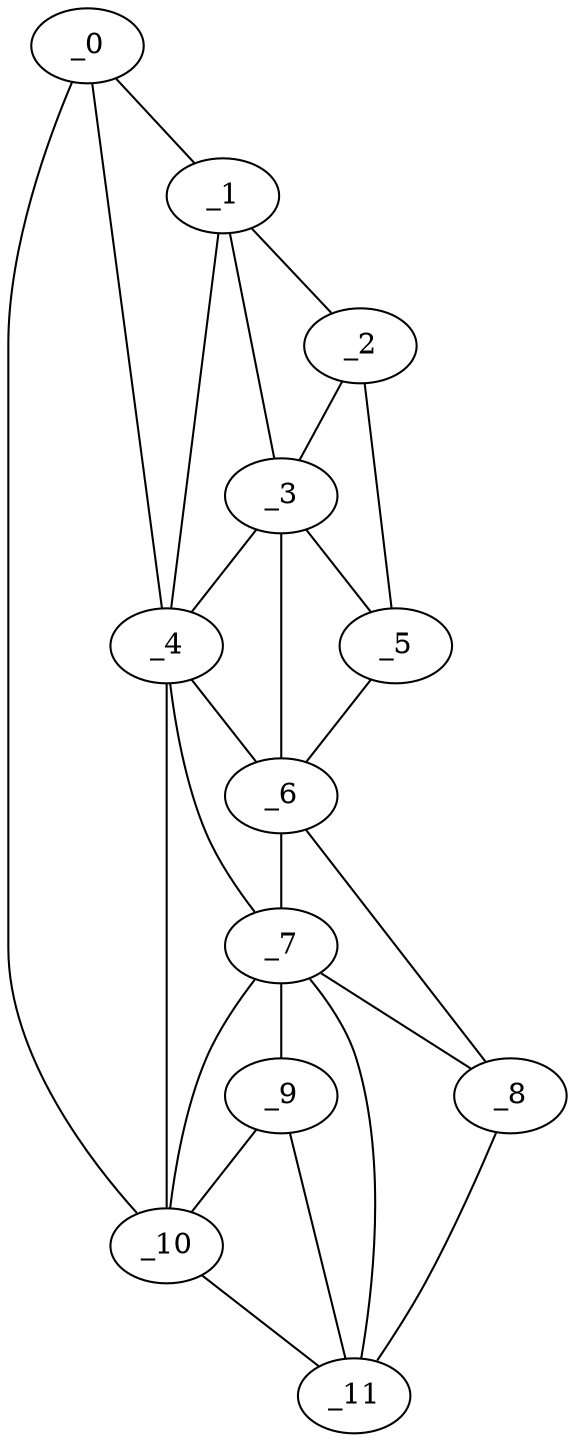 graph "obj85__195.gxl" {
	_0	 [x=4,
		y=93];
	_1	 [x=5,
		y=86];
	_0 -- _1	 [valence=1];
	_4	 [x=33,
		y=55];
	_0 -- _4	 [valence=1];
	_10	 [x=125,
		y=91];
	_0 -- _10	 [valence=1];
	_2	 [x=29,
		y=38];
	_1 -- _2	 [valence=1];
	_3	 [x=32,
		y=50];
	_1 -- _3	 [valence=2];
	_1 -- _4	 [valence=2];
	_2 -- _3	 [valence=1];
	_5	 [x=38,
		y=27];
	_2 -- _5	 [valence=1];
	_3 -- _4	 [valence=2];
	_3 -- _5	 [valence=2];
	_6	 [x=77,
		y=29];
	_3 -- _6	 [valence=2];
	_4 -- _6	 [valence=2];
	_7	 [x=86,
		y=46];
	_4 -- _7	 [valence=1];
	_4 -- _10	 [valence=2];
	_5 -- _6	 [valence=1];
	_6 -- _7	 [valence=2];
	_8	 [x=87,
		y=37];
	_6 -- _8	 [valence=1];
	_7 -- _8	 [valence=2];
	_9	 [x=124,
		y=86];
	_7 -- _9	 [valence=2];
	_7 -- _10	 [valence=1];
	_11	 [x=126,
		y=76];
	_7 -- _11	 [valence=2];
	_8 -- _11	 [valence=1];
	_9 -- _10	 [valence=1];
	_9 -- _11	 [valence=2];
	_10 -- _11	 [valence=1];
}
